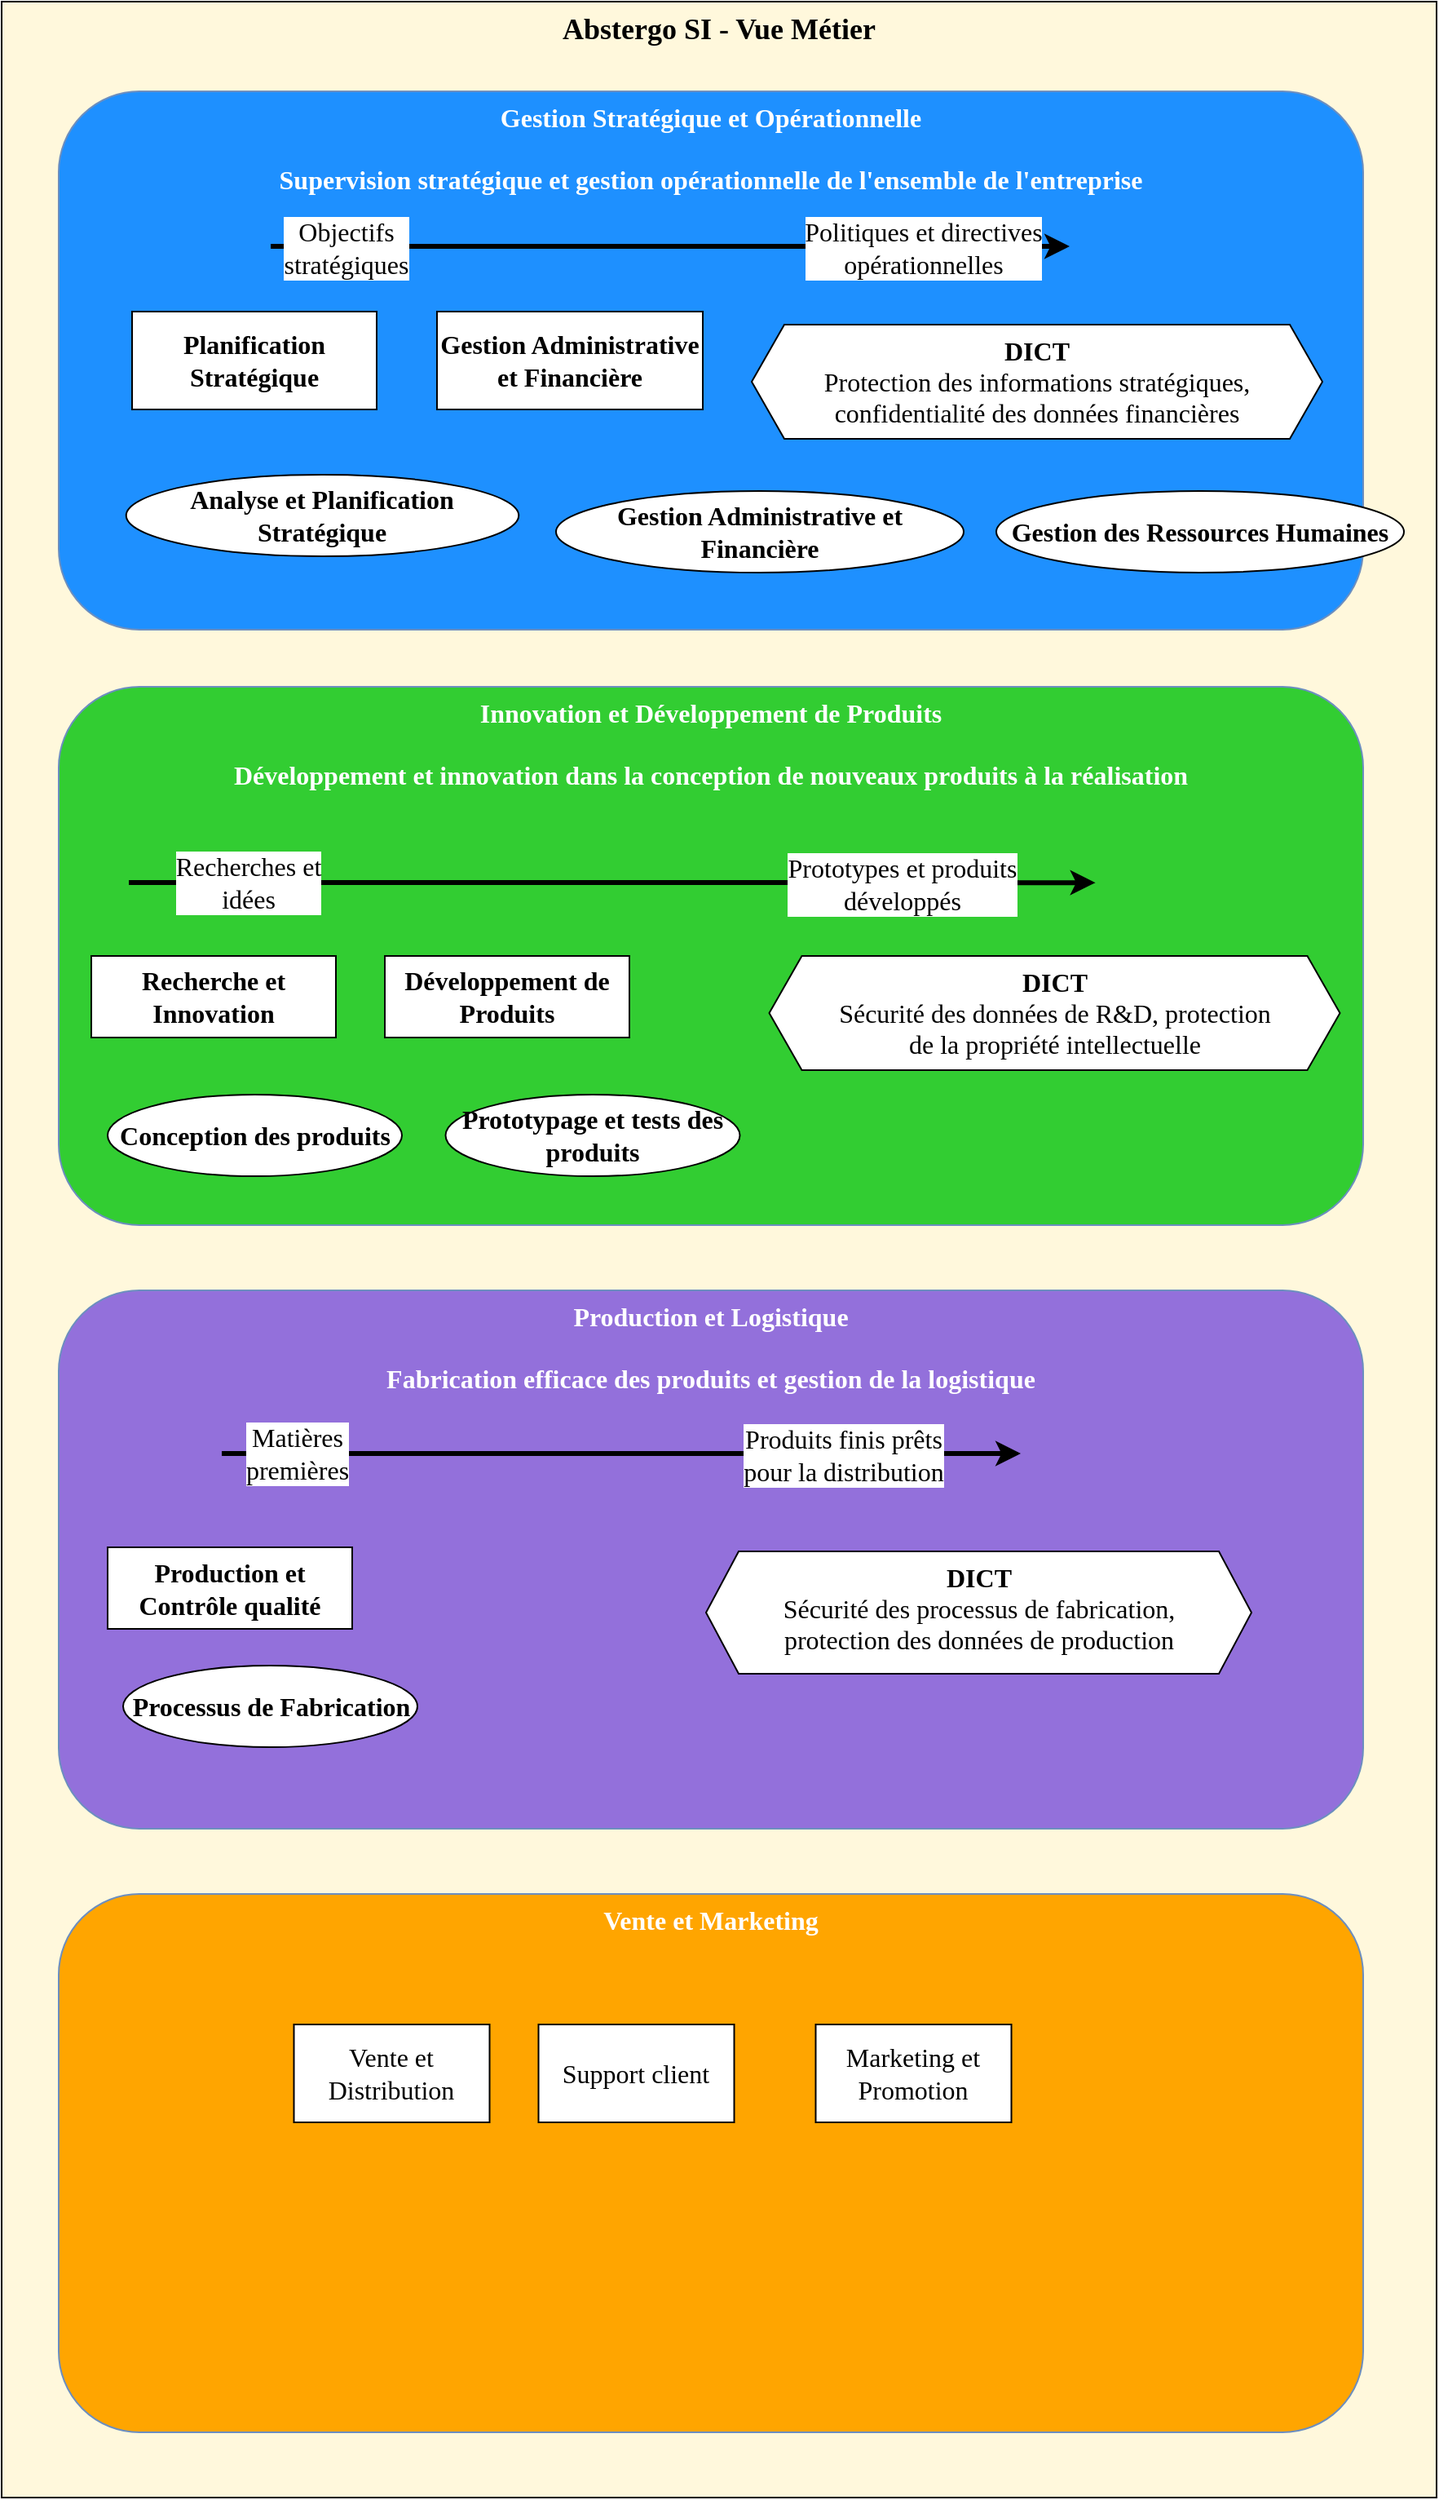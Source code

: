 <mxfile version="22.1.5" type="github">
  <diagram name="Page-1" id="gKZ3A1uF7MBAzuNkIEo6">
    <mxGraphModel dx="2049" dy="1066" grid="1" gridSize="10" guides="1" tooltips="1" connect="1" arrows="1" fold="1" page="1" pageScale="1" pageWidth="827" pageHeight="1169" math="0" shadow="0">
      <root>
        <mxCell id="0" />
        <mxCell id="1" parent="0" />
        <mxCell id="LAl0BLtn_dJEOHX90p5G-2" value="&lt;font size=&quot;1&quot;&gt;&lt;b style=&quot;font-size: 18px;&quot;&gt;Abstergo SI - Vue Métier&lt;/b&gt;&lt;/font&gt;" style="rounded=0;whiteSpace=wrap;html=1;verticalAlign=top;fillColor=#FFF8DC;fontFamily=Verdana;" vertex="1" parent="1">
          <mxGeometry x="40" y="40" width="880" height="1530" as="geometry" />
        </mxCell>
        <mxCell id="LAl0BLtn_dJEOHX90p5G-3" value="&lt;font style=&quot;font-size: 16px;&quot;&gt;Gestion Stratégique et Opérationnelle&lt;br style=&quot;font-size: 16px;&quot;&gt;&lt;br style=&quot;font-size: 16px;&quot;&gt;&lt;/font&gt;&lt;font style=&quot;font-size: 16px;&quot;&gt;Supervision stratégique et gestion opérationnelle de l&#39;ensemble de l&#39;entreprise&lt;font style=&quot;font-size: 16px;&quot;&gt;&lt;font style=&quot;font-size: 16px;&quot;&gt;&lt;br style=&quot;font-size: 16px;&quot;&gt;&lt;/font&gt;&lt;/font&gt;&lt;/font&gt;" style="rounded=1;whiteSpace=wrap;html=1;fillColor=#1E90FF;strokeColor=#6c8ebf;fontStyle=1;fontColor=#FFFFFF;verticalAlign=top;fontFamily=Verdana;fontSize=16;" vertex="1" parent="1">
          <mxGeometry x="75" y="95" width="800" height="330" as="geometry" />
        </mxCell>
        <mxCell id="LAl0BLtn_dJEOHX90p5G-4" value="&lt;font style=&quot;font-size: 16px;&quot;&gt;Innovation et Développement de Produits&lt;br style=&quot;font-size: 16px;&quot;&gt;&lt;br style=&quot;font-size: 16px;&quot;&gt;&lt;/font&gt;&lt;font style=&quot;font-size: 16px;&quot;&gt;Développement et &lt;font style=&quot;font-size: 16px;&quot;&gt;innovation &lt;/font&gt;&lt;font style=&quot;font-size: 16px;&quot;&gt;dans la conception de nouveaux produits à la réalisation&lt;/font&gt;&lt;font style=&quot;font-size: 16px;&quot;&gt;&lt;font style=&quot;font-size: 16px;&quot;&gt;&lt;br style=&quot;font-size: 16px;&quot;&gt;&lt;/font&gt;&lt;/font&gt;&lt;/font&gt;" style="rounded=1;whiteSpace=wrap;html=1;fillColor=#32CD32;strokeColor=#6c8ebf;fontStyle=1;fontColor=#FFFFFF;verticalAlign=top;fontFamily=Verdana;fontSize=16;" vertex="1" parent="1">
          <mxGeometry x="75" y="460" width="800" height="330" as="geometry" />
        </mxCell>
        <mxCell id="LAl0BLtn_dJEOHX90p5G-5" value="&lt;font style=&quot;font-size: 16px;&quot;&gt;Production et Logistique&lt;br style=&quot;font-size: 16px;&quot;&gt;&lt;br style=&quot;font-size: 16px;&quot;&gt;&lt;/font&gt;&lt;font style=&quot;font-size: 16px;&quot;&gt;Fabrication efficace des produits et gestion de la logistique&lt;font style=&quot;font-size: 16px;&quot;&gt;&lt;font style=&quot;font-size: 16px;&quot;&gt;&lt;br style=&quot;font-size: 16px;&quot;&gt;&lt;/font&gt;&lt;/font&gt;&lt;/font&gt;" style="rounded=1;whiteSpace=wrap;html=1;fillColor=#9370DB;strokeColor=#6c8ebf;fontStyle=1;fontColor=#FFFFFF;verticalAlign=top;fontFamily=Verdana;fontSize=16;" vertex="1" parent="1">
          <mxGeometry x="75" y="830" width="800" height="330" as="geometry" />
        </mxCell>
        <mxCell id="LAl0BLtn_dJEOHX90p5G-6" value="&lt;font style=&quot;font-size: 16px;&quot;&gt;Vente et Marketing&lt;/font&gt;" style="rounded=1;whiteSpace=wrap;html=1;fillColor=#FFA500;strokeColor=#6c8ebf;fontStyle=1;fontColor=#FFFFFF;verticalAlign=top;fontFamily=Verdana;fontSize=16;" vertex="1" parent="1">
          <mxGeometry x="75" y="1200" width="800" height="330" as="geometry" />
        </mxCell>
        <mxCell id="LAl0BLtn_dJEOHX90p5G-8" value="Planification Stratégique" style="rounded=0;whiteSpace=wrap;html=1;fontStyle=1;fontSize=16;fontFamily=Verdana;" vertex="1" parent="1">
          <mxGeometry x="120" y="230" width="150" height="60" as="geometry" />
        </mxCell>
        <mxCell id="LAl0BLtn_dJEOHX90p5G-9" value="Gestion Administrative et Financière" style="rounded=0;whiteSpace=wrap;html=1;fontSize=16;fontStyle=1;fontFamily=Verdana;" vertex="1" parent="1">
          <mxGeometry x="307" y="230" width="163" height="60" as="geometry" />
        </mxCell>
        <mxCell id="LAl0BLtn_dJEOHX90p5G-10" value="Recherche et Innovation" style="rounded=0;whiteSpace=wrap;html=1;fontSize=16;fontStyle=1;fontFamily=Verdana;" vertex="1" parent="1">
          <mxGeometry x="95" y="625" width="150" height="50" as="geometry" />
        </mxCell>
        <mxCell id="LAl0BLtn_dJEOHX90p5G-11" value="Développement de Produits" style="rounded=0;whiteSpace=wrap;html=1;fontSize=16;fontStyle=1;fontFamily=Verdana;" vertex="1" parent="1">
          <mxGeometry x="275" y="625" width="150" height="50" as="geometry" />
        </mxCell>
        <mxCell id="LAl0BLtn_dJEOHX90p5G-12" value="&lt;font style=&quot;font-size: 16px;&quot;&gt;&lt;b style=&quot;font-size: 16px;&quot;&gt;Production et Contrôle qualité&lt;/b&gt;&lt;/font&gt;" style="rounded=0;whiteSpace=wrap;html=1;fontFamily=Verdana;fontSize=16;" vertex="1" parent="1">
          <mxGeometry x="105" y="987.5" width="150" height="50" as="geometry" />
        </mxCell>
        <mxCell id="LAl0BLtn_dJEOHX90p5G-14" value="Vente et Distribution" style="rounded=0;whiteSpace=wrap;html=1;fontFamily=Verdana;fontSize=16;" vertex="1" parent="1">
          <mxGeometry x="219.25" y="1280" width="120" height="60" as="geometry" />
        </mxCell>
        <mxCell id="LAl0BLtn_dJEOHX90p5G-15" value="Marketing et Promotion" style="rounded=0;whiteSpace=wrap;html=1;fontFamily=Verdana;fontSize=16;" vertex="1" parent="1">
          <mxGeometry x="539.25" y="1280" width="120" height="60" as="geometry" />
        </mxCell>
        <mxCell id="LAl0BLtn_dJEOHX90p5G-16" value="Support client" style="rounded=0;whiteSpace=wrap;html=1;fontFamily=Verdana;fontSize=16;" vertex="1" parent="1">
          <mxGeometry x="369.25" y="1280" width="120" height="60" as="geometry" />
        </mxCell>
        <mxCell id="LAl0BLtn_dJEOHX90p5G-17" value="Analyse et Planification Stratégique" style="ellipse;whiteSpace=wrap;html=1;fontSize=16;fontStyle=1;fontFamily=Verdana;" vertex="1" parent="1">
          <mxGeometry x="116.37" y="330" width="240.75" height="50" as="geometry" />
        </mxCell>
        <mxCell id="LAl0BLtn_dJEOHX90p5G-18" value="Gestion Administrative et Financière" style="ellipse;whiteSpace=wrap;html=1;fontSize=16;fontStyle=1;fontFamily=Verdana;" vertex="1" parent="1">
          <mxGeometry x="380" y="340" width="250" height="50" as="geometry" />
        </mxCell>
        <mxCell id="LAl0BLtn_dJEOHX90p5G-20" value="Gestion des Ressources Humaines" style="ellipse;whiteSpace=wrap;html=1;fontSize=16;fontStyle=1;fontFamily=Verdana;" vertex="1" parent="1">
          <mxGeometry x="650" y="340" width="250" height="50" as="geometry" />
        </mxCell>
        <mxCell id="LAl0BLtn_dJEOHX90p5G-22" value="&lt;b&gt;&lt;font style=&quot;font-size: 16px;&quot;&gt;&lt;span style=&quot;font-size: 16px;&quot;&gt;Conception des produits&lt;/span&gt;&lt;/font&gt;&lt;/b&gt;" style="ellipse;whiteSpace=wrap;html=1;fontFamily=Verdana;fontSize=16;" vertex="1" parent="1">
          <mxGeometry x="105" y="710" width="180.5" height="50" as="geometry" />
        </mxCell>
        <mxCell id="LAl0BLtn_dJEOHX90p5G-23" value="&lt;b&gt;&lt;font style=&quot;font-size: 16px;&quot;&gt;&lt;span style=&quot;font-size: 16px;&quot;&gt;Prototypage et tests des produits&lt;/span&gt;&lt;/font&gt;&lt;/b&gt;" style="ellipse;whiteSpace=wrap;html=1;fontFamily=Verdana;fontSize=16;" vertex="1" parent="1">
          <mxGeometry x="312.25" y="710" width="180.5" height="50" as="geometry" />
        </mxCell>
        <mxCell id="LAl0BLtn_dJEOHX90p5G-25" value="&lt;font style=&quot;font-size: 16px;&quot;&gt;&lt;b style=&quot;font-size: 16px;&quot;&gt;Processus de Fabrication&lt;/b&gt;&lt;/font&gt;" style="ellipse;whiteSpace=wrap;html=1;fontFamily=Verdana;fontSize=16;" vertex="1" parent="1">
          <mxGeometry x="114.5" y="1060" width="180.5" height="50" as="geometry" />
        </mxCell>
        <mxCell id="LAl0BLtn_dJEOHX90p5G-30" value="" style="endArrow=classic;html=1;rounded=0;exitX=0.5;exitY=1;exitDx=0;exitDy=0;fontSize=16;strokeWidth=3;fontFamily=Verdana;" edge="1" parent="1">
          <mxGeometry relative="1" as="geometry">
            <mxPoint x="205" y="190" as="sourcePoint" />
            <mxPoint x="695" y="190" as="targetPoint" />
            <Array as="points">
              <mxPoint x="425" y="190" />
            </Array>
          </mxGeometry>
        </mxCell>
        <mxCell id="LAl0BLtn_dJEOHX90p5G-41" value="Politiques et directives &lt;br style=&quot;font-size: 16px;&quot;&gt;opérationnelles" style="edgeLabel;html=1;align=center;verticalAlign=middle;resizable=0;points=[];fontFamily=Verdana;fontSize=16;" vertex="1" connectable="0" parent="LAl0BLtn_dJEOHX90p5G-30">
          <mxGeometry x="0.501" y="-1" relative="1" as="geometry">
            <mxPoint x="32" as="offset" />
          </mxGeometry>
        </mxCell>
        <mxCell id="LAl0BLtn_dJEOHX90p5G-42" value="&lt;font style=&quot;font-size: 16px;&quot;&gt;Objectifs &lt;br style=&quot;font-size: 16px;&quot;&gt;stratégiques&lt;/font&gt;" style="edgeLabel;html=1;align=center;verticalAlign=middle;resizable=0;points=[];spacingTop=2;labelBorderColor=none;horizontal=1;fontFamily=Verdana;fontSize=16;" vertex="1" connectable="0" parent="LAl0BLtn_dJEOHX90p5G-30">
          <mxGeometry x="-0.895" relative="1" as="geometry">
            <mxPoint x="20" as="offset" />
          </mxGeometry>
        </mxCell>
        <mxCell id="LAl0BLtn_dJEOHX90p5G-43" value="&lt;font style=&quot;font-size: 16px;&quot;&gt;&lt;b style=&quot;font-size: 16px;&quot;&gt;DICT&lt;br style=&quot;font-size: 16px;&quot;&gt;&lt;/b&gt;Protection des informations stratégiques, confidentialité des données financières&lt;/font&gt;" style="shape=hexagon;perimeter=hexagonPerimeter2;whiteSpace=wrap;html=1;fixedSize=1;verticalAlign=top;fontFamily=Verdana;fontSize=16;" vertex="1" parent="1">
          <mxGeometry x="500" y="238" width="350" height="70" as="geometry" />
        </mxCell>
        <mxCell id="LAl0BLtn_dJEOHX90p5G-45" value="&lt;font style=&quot;font-size: 16px;&quot;&gt;&lt;b style=&quot;font-size: 16px;&quot;&gt;DICT&lt;br style=&quot;font-size: 16px;&quot;&gt;&lt;/b&gt;Sécurité des données de R&amp;amp;D, protection &lt;br style=&quot;font-size: 16px;&quot;&gt;de la propriété intellectuelle&lt;br style=&quot;font-size: 16px;&quot;&gt;&lt;/font&gt;" style="shape=hexagon;perimeter=hexagonPerimeter2;whiteSpace=wrap;html=1;fixedSize=1;verticalAlign=top;fontFamily=Verdana;fontSize=16;" vertex="1" parent="1">
          <mxGeometry x="510.75" y="625" width="350" height="70" as="geometry" />
        </mxCell>
        <mxCell id="LAl0BLtn_dJEOHX90p5G-55" value="" style="endArrow=classic;html=1;rounded=0;exitX=0.5;exitY=1;exitDx=0;exitDy=0;fontSize=16;strokeWidth=3;fontFamily=Verdana;" edge="1" parent="1">
          <mxGeometry relative="1" as="geometry">
            <mxPoint x="175" y="930" as="sourcePoint" />
            <mxPoint x="665" y="930" as="targetPoint" />
            <Array as="points">
              <mxPoint x="395" y="930" />
            </Array>
          </mxGeometry>
        </mxCell>
        <mxCell id="LAl0BLtn_dJEOHX90p5G-56" value="Produits finis prêts&lt;br style=&quot;font-size: 16px;&quot;&gt;pour la distribution" style="edgeLabel;html=1;align=center;verticalAlign=middle;resizable=0;points=[];fontFamily=Verdana;fontSize=16;" vertex="1" connectable="0" parent="LAl0BLtn_dJEOHX90p5G-55">
          <mxGeometry x="0.501" y="-1" relative="1" as="geometry">
            <mxPoint x="13" as="offset" />
          </mxGeometry>
        </mxCell>
        <mxCell id="LAl0BLtn_dJEOHX90p5G-57" value="Matières &lt;br style=&quot;font-size: 16px;&quot;&gt;premières" style="edgeLabel;html=1;align=center;verticalAlign=middle;resizable=0;points=[];fontFamily=Verdana;fontSize=16;" vertex="1" connectable="0" parent="LAl0BLtn_dJEOHX90p5G-55">
          <mxGeometry x="-0.895" relative="1" as="geometry">
            <mxPoint x="20" as="offset" />
          </mxGeometry>
        </mxCell>
        <mxCell id="LAl0BLtn_dJEOHX90p5G-58" value="&lt;font style=&quot;font-size: 16px;&quot;&gt;&lt;b style=&quot;font-size: 16px;&quot;&gt;DICT&lt;br style=&quot;font-size: 16px;&quot;&gt;&lt;/b&gt;Sécurité des processus de fabrication, &lt;br&gt;protection des données de production&lt;br style=&quot;font-size: 16px;&quot;&gt;&lt;/font&gt;" style="shape=hexagon;perimeter=hexagonPerimeter2;whiteSpace=wrap;html=1;fixedSize=1;verticalAlign=top;fontFamily=Verdana;fontSize=16;" vertex="1" parent="1">
          <mxGeometry x="472" y="990" width="334.5" height="75" as="geometry" />
        </mxCell>
        <mxCell id="LAl0BLtn_dJEOHX90p5G-49" value="" style="endArrow=classic;html=1;rounded=0;exitX=0.5;exitY=1;exitDx=0;exitDy=0;fontSize=16;strokeWidth=3;fontFamily=Verdana;entryX=0.908;entryY=0.344;entryDx=0;entryDy=0;entryPerimeter=0;" edge="1" parent="1">
          <mxGeometry relative="1" as="geometry">
            <mxPoint x="118" y="580" as="sourcePoint" />
            <mxPoint x="710.804" y="580.08" as="targetPoint" />
            <Array as="points">
              <mxPoint x="381" y="580" />
            </Array>
          </mxGeometry>
        </mxCell>
        <mxCell id="LAl0BLtn_dJEOHX90p5G-50" value="Prototypes et produits&lt;br style=&quot;font-size: 16px;&quot;&gt;développés" style="edgeLabel;html=1;align=center;verticalAlign=middle;resizable=0;points=[];fontFamily=Verdana;fontSize=16;" vertex="1" connectable="0" parent="LAl0BLtn_dJEOHX90p5G-49">
          <mxGeometry x="0.501" y="-1" relative="1" as="geometry">
            <mxPoint x="29" as="offset" />
          </mxGeometry>
        </mxCell>
        <mxCell id="LAl0BLtn_dJEOHX90p5G-51" value="Recherches et&lt;br style=&quot;font-size: 16px;&quot;&gt;idées" style="edgeLabel;html=1;align=center;verticalAlign=middle;resizable=0;points=[];fontFamily=Verdana;fontSize=16;" vertex="1" connectable="0" parent="LAl0BLtn_dJEOHX90p5G-49">
          <mxGeometry x="-0.895" relative="1" as="geometry">
            <mxPoint x="42" as="offset" />
          </mxGeometry>
        </mxCell>
      </root>
    </mxGraphModel>
  </diagram>
</mxfile>
